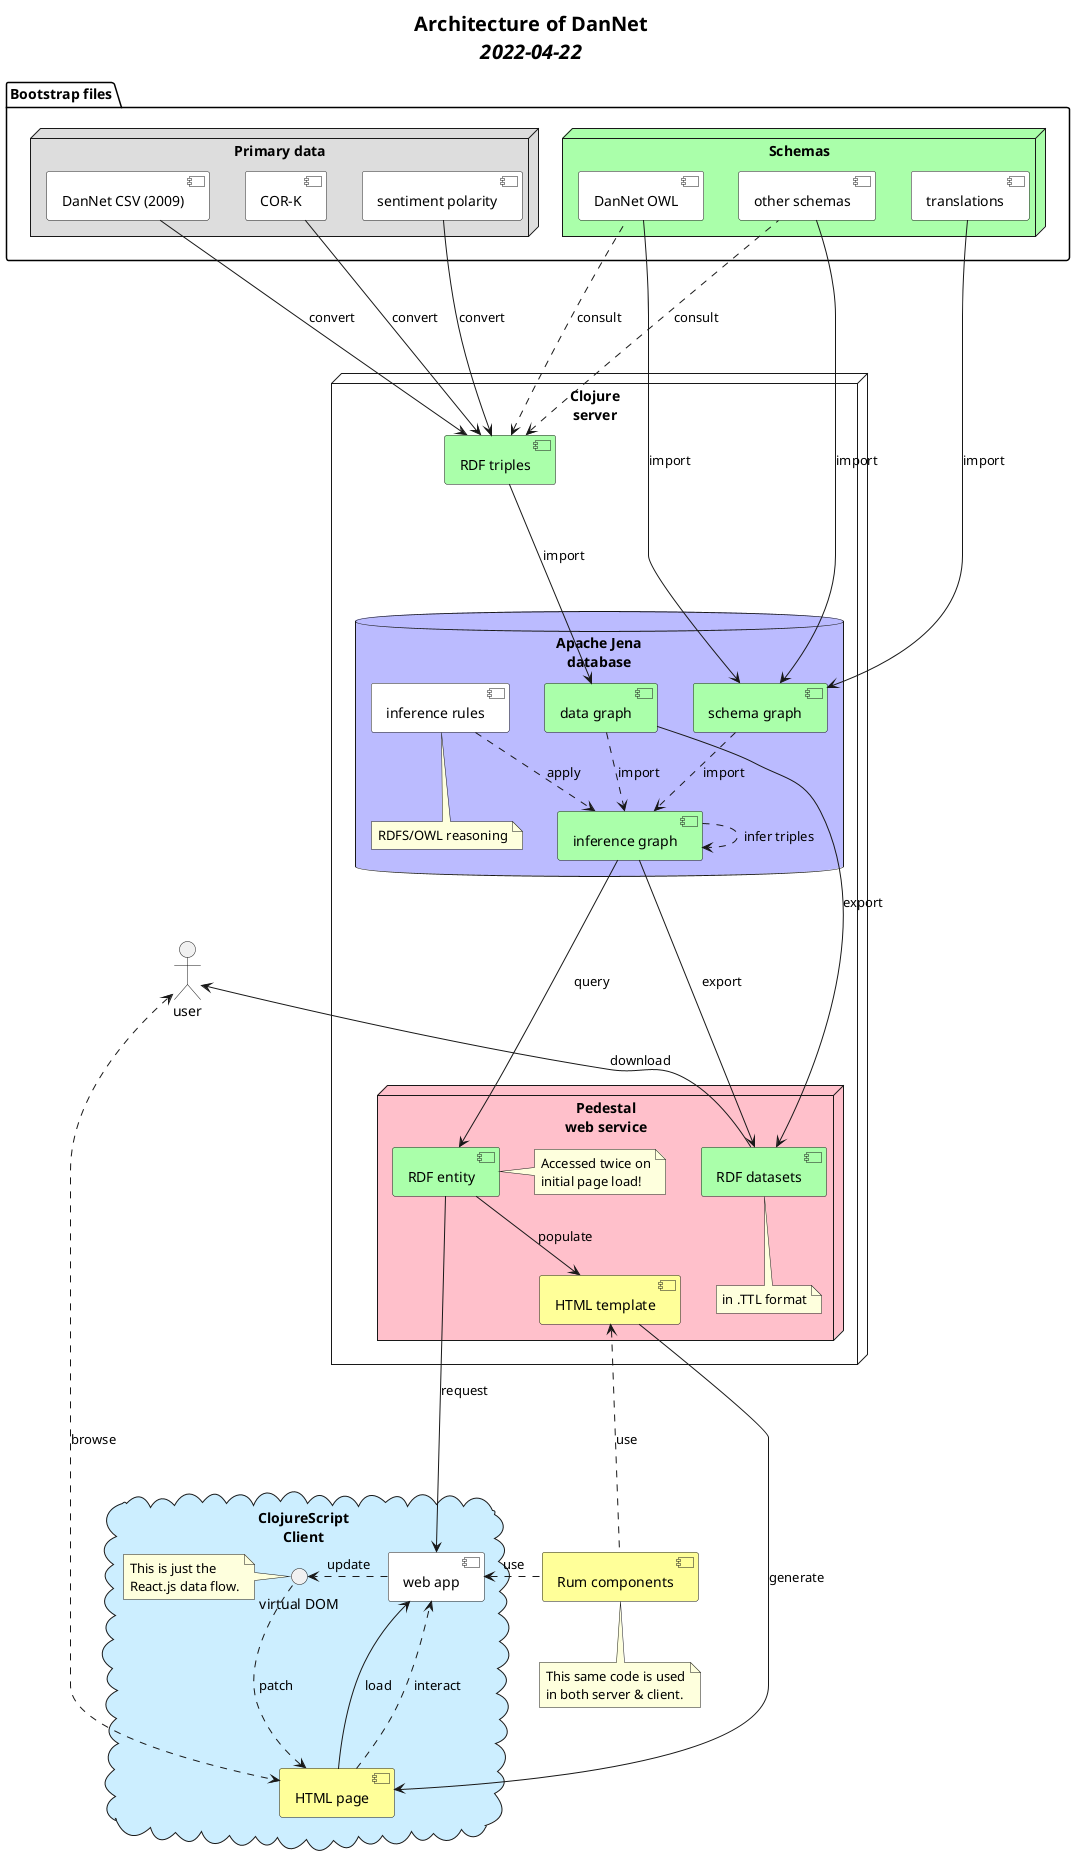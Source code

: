 @startuml
'https://plantuml.com/component-diagram

skinparam titleFontsize 20
title Architecture of DanNet\n<i>2022-04-22</i>

folder "Bootstrap files" {
    node "Primary data" #DDD {
        [DanNet CSV (2009)] #fff
        [COR-K] #fff
        [sentiment polarity] #fff
    }
    node "Schemas" #AAffAA {
        [DanNet OWL] #fff
        [translations] #fff
        [other schemas] #fff
    }
}

[Rum components] #FFFF99

note bottom of [Rum components]
  This same code is used
  in both server & client.
end note

cloud "ClojureScript\nClient" {
    [HTML page] #FFFF99

}

node "Clojure\nserver" {
    [RDF triples] #AAffAA

    [RDF triples] <.. [DanNet OWL] :consult
    [RDF triples] <.. [other schemas] :consult

    [COR-K] ---> [RDF triples] :convert
    [DanNet CSV (2009)] ---> [RDF triples] :convert
    [sentiment polarity] ---> [RDF triples] :convert

    database "Apache Jena\ndatabase" #BBBBff {
        [data graph] #AAffAA
        [schema graph] #AAffAA
        [inference graph] #AAffAA
        [inference rules] #fff

        note bottom of [inference rules]
          RDFS/OWL reasoning
        end note

        [RDF triples] ---> [data graph] :import
        [DanNet OWL] ---> [schema graph] :import
        [translations] ---> [schema graph] :import
        [other schemas] ---> [schema graph] :import
        [inference rules] ..> [inference graph] :apply
        [inference graph] ..> [inference graph] :infer triples
        [data graph] ..> [inference graph] :import
        [schema graph]..> [inference graph] :import
    }

    node "Pedestal\nweb service" #pink {
        [RDF entity] #AAffAA
        [HTML template] #FFFF99
        [RDF datasets] #AAffAA

        note right of [RDF entity]
          Accessed twice on
          initial page load!
        end note

        note bottom of [RDF datasets]
         in .TTL format
        end note

        [data graph] --> [RDF datasets] :export
        [inference graph] --> [RDF datasets] :export

        [inference graph] ---> [RDF entity] :query
        [HTML template] <.. [Rum components] :use
        [RDF entity] --> [HTML template] :populate
        [HTML template] ---> [HTML page] :generate
    }
}

cloud "ClojureScript\nClient" #CCEEFF {
    [web app] #fff
    interface "virtual DOM" as VDOM

    [HTML page] ---> [web app] :load
    [HTML page] ...> [web app] :interact
    [RDF entity] ----> [web app] :request
    [web app] <. [Rum components] :use
    [web app] .> VDOM :update
    VDOM ...> [HTML page] :patch

    note left of VDOM
     This is just the
     React.js data flow.
    end note

}

"user" as user
user <..> [HTML page] :browse
user <-- [RDF datasets] :download

@enduml